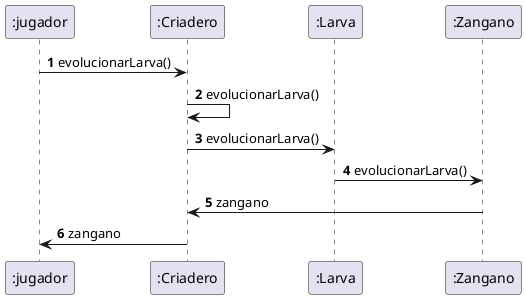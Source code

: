 @startuml
'https://plantuml.com/sequence-diagram

autonumber
":jugador" -> ":Criadero": evolucionarLarva()
":Criadero" -> ":Criadero": evolucionarLarva()
":Criadero" -> ":Larva": evolucionarLarva()
":Larva" -> ":Zangano": evolucionarLarva()
":Zangano" -> ":Criadero": zangano
":Criadero" -> ":jugador": zangano

@enduml